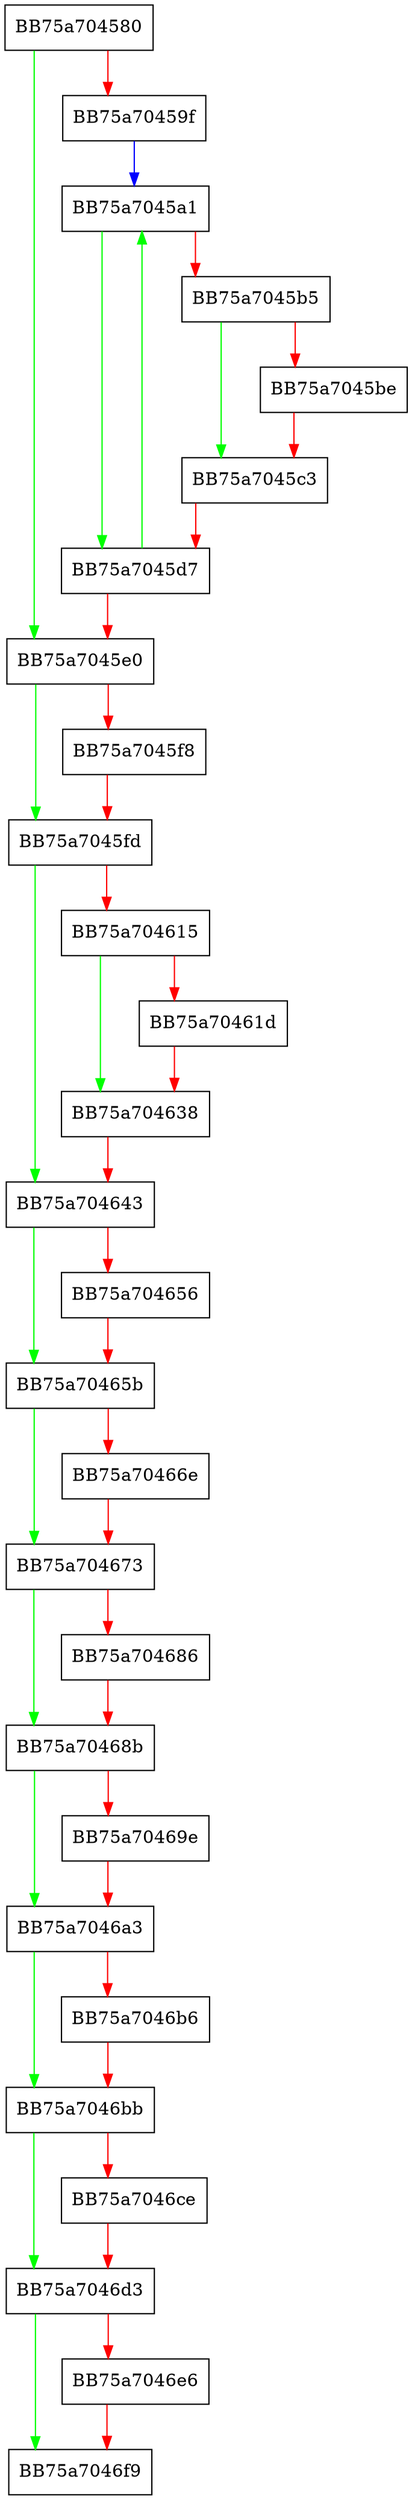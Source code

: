 digraph cksig_cleanup_module {
  node [shape="box"];
  graph [splines=ortho];
  BB75a704580 -> BB75a7045e0 [color="green"];
  BB75a704580 -> BB75a70459f [color="red"];
  BB75a70459f -> BB75a7045a1 [color="blue"];
  BB75a7045a1 -> BB75a7045d7 [color="green"];
  BB75a7045a1 -> BB75a7045b5 [color="red"];
  BB75a7045b5 -> BB75a7045c3 [color="green"];
  BB75a7045b5 -> BB75a7045be [color="red"];
  BB75a7045be -> BB75a7045c3 [color="red"];
  BB75a7045c3 -> BB75a7045d7 [color="red"];
  BB75a7045d7 -> BB75a7045a1 [color="green"];
  BB75a7045d7 -> BB75a7045e0 [color="red"];
  BB75a7045e0 -> BB75a7045fd [color="green"];
  BB75a7045e0 -> BB75a7045f8 [color="red"];
  BB75a7045f8 -> BB75a7045fd [color="red"];
  BB75a7045fd -> BB75a704643 [color="green"];
  BB75a7045fd -> BB75a704615 [color="red"];
  BB75a704615 -> BB75a704638 [color="green"];
  BB75a704615 -> BB75a70461d [color="red"];
  BB75a70461d -> BB75a704638 [color="red"];
  BB75a704638 -> BB75a704643 [color="red"];
  BB75a704643 -> BB75a70465b [color="green"];
  BB75a704643 -> BB75a704656 [color="red"];
  BB75a704656 -> BB75a70465b [color="red"];
  BB75a70465b -> BB75a704673 [color="green"];
  BB75a70465b -> BB75a70466e [color="red"];
  BB75a70466e -> BB75a704673 [color="red"];
  BB75a704673 -> BB75a70468b [color="green"];
  BB75a704673 -> BB75a704686 [color="red"];
  BB75a704686 -> BB75a70468b [color="red"];
  BB75a70468b -> BB75a7046a3 [color="green"];
  BB75a70468b -> BB75a70469e [color="red"];
  BB75a70469e -> BB75a7046a3 [color="red"];
  BB75a7046a3 -> BB75a7046bb [color="green"];
  BB75a7046a3 -> BB75a7046b6 [color="red"];
  BB75a7046b6 -> BB75a7046bb [color="red"];
  BB75a7046bb -> BB75a7046d3 [color="green"];
  BB75a7046bb -> BB75a7046ce [color="red"];
  BB75a7046ce -> BB75a7046d3 [color="red"];
  BB75a7046d3 -> BB75a7046f9 [color="green"];
  BB75a7046d3 -> BB75a7046e6 [color="red"];
  BB75a7046e6 -> BB75a7046f9 [color="red"];
}
